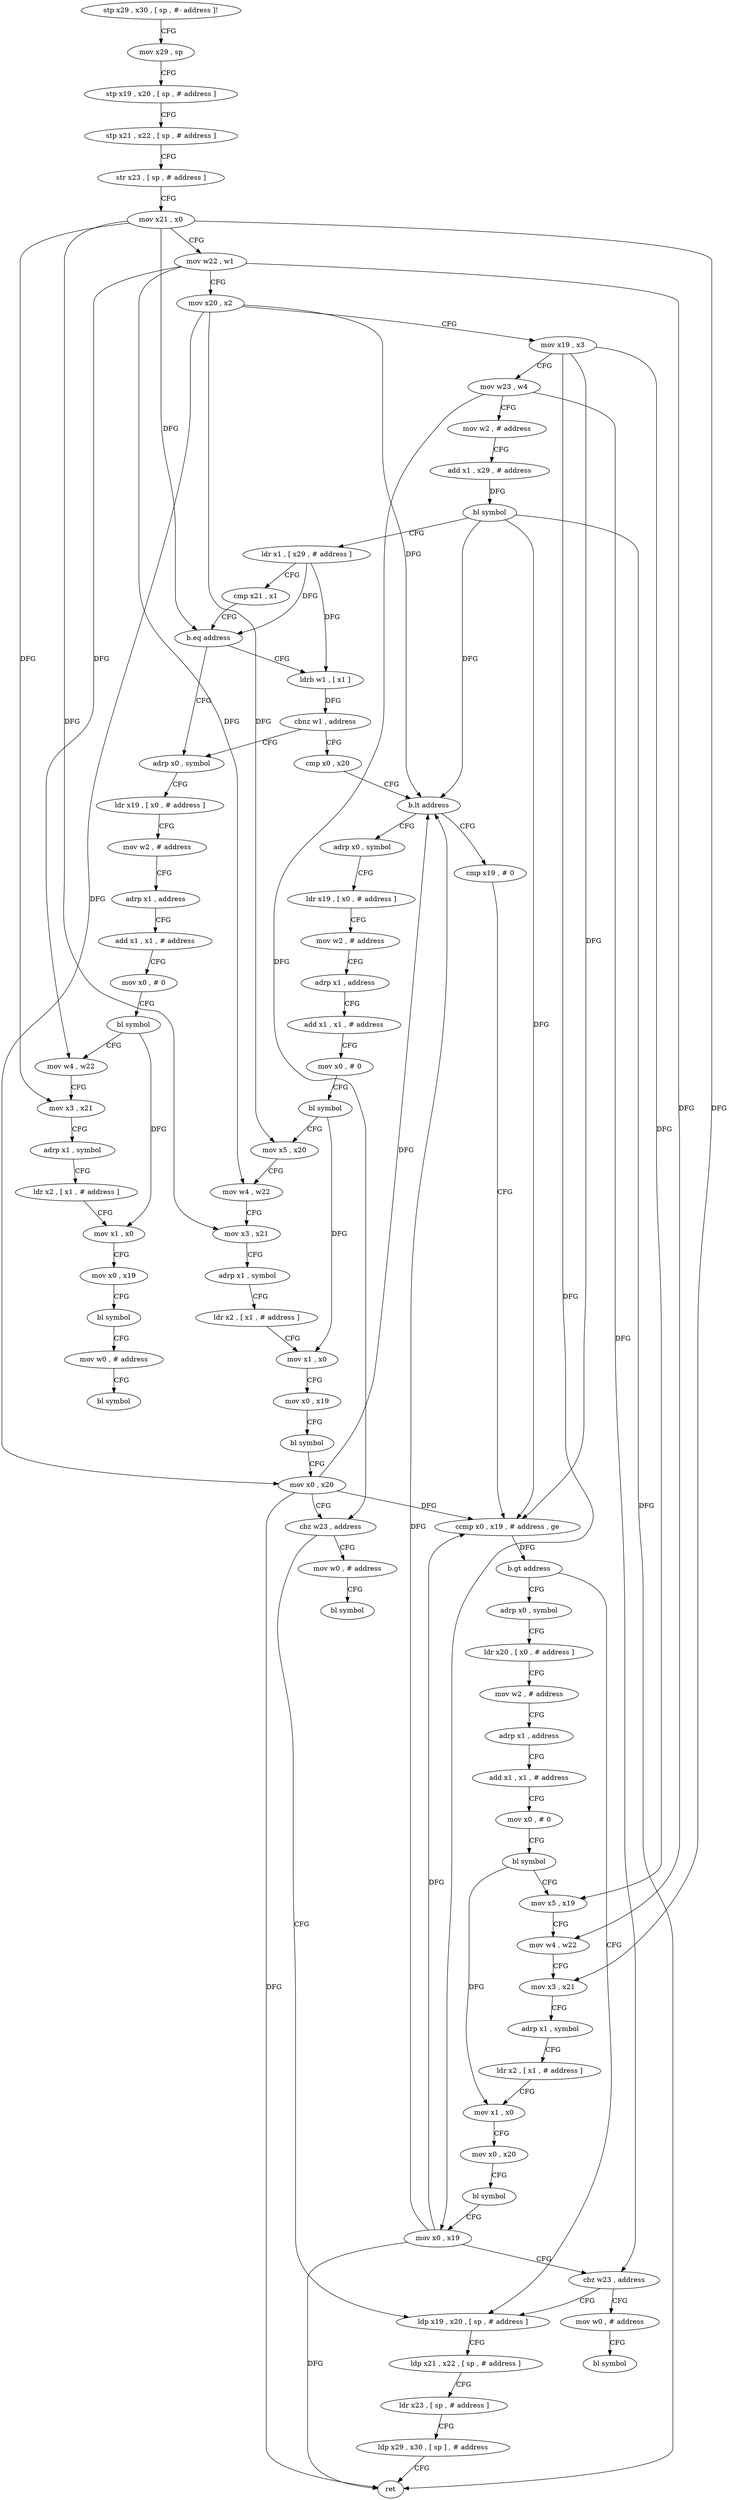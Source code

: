 digraph "func" {
"4206564" [label = "stp x29 , x30 , [ sp , #- address ]!" ]
"4206568" [label = "mov x29 , sp" ]
"4206572" [label = "stp x19 , x20 , [ sp , # address ]" ]
"4206576" [label = "stp x21 , x22 , [ sp , # address ]" ]
"4206580" [label = "str x23 , [ sp , # address ]" ]
"4206584" [label = "mov x21 , x0" ]
"4206588" [label = "mov w22 , w1" ]
"4206592" [label = "mov x20 , x2" ]
"4206596" [label = "mov x19 , x3" ]
"4206600" [label = "mov w23 , w4" ]
"4206604" [label = "mov w2 , # address" ]
"4206608" [label = "add x1 , x29 , # address" ]
"4206612" [label = "bl symbol" ]
"4206616" [label = "ldr x1 , [ x29 , # address ]" ]
"4206620" [label = "cmp x21 , x1" ]
"4206624" [label = "b.eq address" ]
"4206676" [label = "adrp x0 , symbol" ]
"4206628" [label = "ldrb w1 , [ x1 ]" ]
"4206680" [label = "ldr x19 , [ x0 , # address ]" ]
"4206684" [label = "mov w2 , # address" ]
"4206688" [label = "adrp x1 , address" ]
"4206692" [label = "add x1 , x1 , # address" ]
"4206696" [label = "mov x0 , # 0" ]
"4206700" [label = "bl symbol" ]
"4206704" [label = "mov w4 , w22" ]
"4206708" [label = "mov x3 , x21" ]
"4206712" [label = "adrp x1 , symbol" ]
"4206716" [label = "ldr x2 , [ x1 , # address ]" ]
"4206720" [label = "mov x1 , x0" ]
"4206724" [label = "mov x0 , x19" ]
"4206728" [label = "bl symbol" ]
"4206732" [label = "mov w0 , # address" ]
"4206736" [label = "bl symbol" ]
"4206632" [label = "cbnz w1 , address" ]
"4206636" [label = "cmp x0 , x20" ]
"4206640" [label = "b.lt address" ]
"4206740" [label = "adrp x0 , symbol" ]
"4206644" [label = "cmp x19 , # 0" ]
"4206744" [label = "ldr x19 , [ x0 , # address ]" ]
"4206748" [label = "mov w2 , # address" ]
"4206752" [label = "adrp x1 , address" ]
"4206756" [label = "add x1 , x1 , # address" ]
"4206760" [label = "mov x0 , # 0" ]
"4206764" [label = "bl symbol" ]
"4206768" [label = "mov x5 , x20" ]
"4206772" [label = "mov w4 , w22" ]
"4206776" [label = "mov x3 , x21" ]
"4206780" [label = "adrp x1 , symbol" ]
"4206784" [label = "ldr x2 , [ x1 , # address ]" ]
"4206788" [label = "mov x1 , x0" ]
"4206792" [label = "mov x0 , x19" ]
"4206796" [label = "bl symbol" ]
"4206800" [label = "mov x0 , x20" ]
"4206804" [label = "cbz w23 , address" ]
"4206656" [label = "ldp x19 , x20 , [ sp , # address ]" ]
"4206808" [label = "mov w0 , # address" ]
"4206648" [label = "ccmp x0 , x19 , # address , ge" ]
"4206652" [label = "b.gt address" ]
"4206816" [label = "adrp x0 , symbol" ]
"4206660" [label = "ldp x21 , x22 , [ sp , # address ]" ]
"4206664" [label = "ldr x23 , [ sp , # address ]" ]
"4206668" [label = "ldp x29 , x30 , [ sp ] , # address" ]
"4206672" [label = "ret" ]
"4206812" [label = "bl symbol" ]
"4206820" [label = "ldr x20 , [ x0 , # address ]" ]
"4206824" [label = "mov w2 , # address" ]
"4206828" [label = "adrp x1 , address" ]
"4206832" [label = "add x1 , x1 , # address" ]
"4206836" [label = "mov x0 , # 0" ]
"4206840" [label = "bl symbol" ]
"4206844" [label = "mov x5 , x19" ]
"4206848" [label = "mov w4 , w22" ]
"4206852" [label = "mov x3 , x21" ]
"4206856" [label = "adrp x1 , symbol" ]
"4206860" [label = "ldr x2 , [ x1 , # address ]" ]
"4206864" [label = "mov x1 , x0" ]
"4206868" [label = "mov x0 , x20" ]
"4206872" [label = "bl symbol" ]
"4206876" [label = "mov x0 , x19" ]
"4206880" [label = "cbz w23 , address" ]
"4206884" [label = "mov w0 , # address" ]
"4206888" [label = "bl symbol" ]
"4206564" -> "4206568" [ label = "CFG" ]
"4206568" -> "4206572" [ label = "CFG" ]
"4206572" -> "4206576" [ label = "CFG" ]
"4206576" -> "4206580" [ label = "CFG" ]
"4206580" -> "4206584" [ label = "CFG" ]
"4206584" -> "4206588" [ label = "CFG" ]
"4206584" -> "4206624" [ label = "DFG" ]
"4206584" -> "4206708" [ label = "DFG" ]
"4206584" -> "4206776" [ label = "DFG" ]
"4206584" -> "4206852" [ label = "DFG" ]
"4206588" -> "4206592" [ label = "CFG" ]
"4206588" -> "4206704" [ label = "DFG" ]
"4206588" -> "4206772" [ label = "DFG" ]
"4206588" -> "4206848" [ label = "DFG" ]
"4206592" -> "4206596" [ label = "CFG" ]
"4206592" -> "4206640" [ label = "DFG" ]
"4206592" -> "4206768" [ label = "DFG" ]
"4206592" -> "4206800" [ label = "DFG" ]
"4206596" -> "4206600" [ label = "CFG" ]
"4206596" -> "4206648" [ label = "DFG" ]
"4206596" -> "4206844" [ label = "DFG" ]
"4206596" -> "4206876" [ label = "DFG" ]
"4206600" -> "4206604" [ label = "CFG" ]
"4206600" -> "4206804" [ label = "DFG" ]
"4206600" -> "4206880" [ label = "DFG" ]
"4206604" -> "4206608" [ label = "CFG" ]
"4206608" -> "4206612" [ label = "DFG" ]
"4206612" -> "4206616" [ label = "CFG" ]
"4206612" -> "4206640" [ label = "DFG" ]
"4206612" -> "4206672" [ label = "DFG" ]
"4206612" -> "4206648" [ label = "DFG" ]
"4206616" -> "4206620" [ label = "CFG" ]
"4206616" -> "4206624" [ label = "DFG" ]
"4206616" -> "4206628" [ label = "DFG" ]
"4206620" -> "4206624" [ label = "CFG" ]
"4206624" -> "4206676" [ label = "CFG" ]
"4206624" -> "4206628" [ label = "CFG" ]
"4206676" -> "4206680" [ label = "CFG" ]
"4206628" -> "4206632" [ label = "DFG" ]
"4206680" -> "4206684" [ label = "CFG" ]
"4206684" -> "4206688" [ label = "CFG" ]
"4206688" -> "4206692" [ label = "CFG" ]
"4206692" -> "4206696" [ label = "CFG" ]
"4206696" -> "4206700" [ label = "CFG" ]
"4206700" -> "4206704" [ label = "CFG" ]
"4206700" -> "4206720" [ label = "DFG" ]
"4206704" -> "4206708" [ label = "CFG" ]
"4206708" -> "4206712" [ label = "CFG" ]
"4206712" -> "4206716" [ label = "CFG" ]
"4206716" -> "4206720" [ label = "CFG" ]
"4206720" -> "4206724" [ label = "CFG" ]
"4206724" -> "4206728" [ label = "CFG" ]
"4206728" -> "4206732" [ label = "CFG" ]
"4206732" -> "4206736" [ label = "CFG" ]
"4206632" -> "4206676" [ label = "CFG" ]
"4206632" -> "4206636" [ label = "CFG" ]
"4206636" -> "4206640" [ label = "CFG" ]
"4206640" -> "4206740" [ label = "CFG" ]
"4206640" -> "4206644" [ label = "CFG" ]
"4206740" -> "4206744" [ label = "CFG" ]
"4206644" -> "4206648" [ label = "CFG" ]
"4206744" -> "4206748" [ label = "CFG" ]
"4206748" -> "4206752" [ label = "CFG" ]
"4206752" -> "4206756" [ label = "CFG" ]
"4206756" -> "4206760" [ label = "CFG" ]
"4206760" -> "4206764" [ label = "CFG" ]
"4206764" -> "4206768" [ label = "CFG" ]
"4206764" -> "4206788" [ label = "DFG" ]
"4206768" -> "4206772" [ label = "CFG" ]
"4206772" -> "4206776" [ label = "CFG" ]
"4206776" -> "4206780" [ label = "CFG" ]
"4206780" -> "4206784" [ label = "CFG" ]
"4206784" -> "4206788" [ label = "CFG" ]
"4206788" -> "4206792" [ label = "CFG" ]
"4206792" -> "4206796" [ label = "CFG" ]
"4206796" -> "4206800" [ label = "CFG" ]
"4206800" -> "4206804" [ label = "CFG" ]
"4206800" -> "4206640" [ label = "DFG" ]
"4206800" -> "4206672" [ label = "DFG" ]
"4206800" -> "4206648" [ label = "DFG" ]
"4206804" -> "4206656" [ label = "CFG" ]
"4206804" -> "4206808" [ label = "CFG" ]
"4206656" -> "4206660" [ label = "CFG" ]
"4206808" -> "4206812" [ label = "CFG" ]
"4206648" -> "4206652" [ label = "DFG" ]
"4206652" -> "4206816" [ label = "CFG" ]
"4206652" -> "4206656" [ label = "CFG" ]
"4206816" -> "4206820" [ label = "CFG" ]
"4206660" -> "4206664" [ label = "CFG" ]
"4206664" -> "4206668" [ label = "CFG" ]
"4206668" -> "4206672" [ label = "CFG" ]
"4206820" -> "4206824" [ label = "CFG" ]
"4206824" -> "4206828" [ label = "CFG" ]
"4206828" -> "4206832" [ label = "CFG" ]
"4206832" -> "4206836" [ label = "CFG" ]
"4206836" -> "4206840" [ label = "CFG" ]
"4206840" -> "4206844" [ label = "CFG" ]
"4206840" -> "4206864" [ label = "DFG" ]
"4206844" -> "4206848" [ label = "CFG" ]
"4206848" -> "4206852" [ label = "CFG" ]
"4206852" -> "4206856" [ label = "CFG" ]
"4206856" -> "4206860" [ label = "CFG" ]
"4206860" -> "4206864" [ label = "CFG" ]
"4206864" -> "4206868" [ label = "CFG" ]
"4206868" -> "4206872" [ label = "CFG" ]
"4206872" -> "4206876" [ label = "CFG" ]
"4206876" -> "4206880" [ label = "CFG" ]
"4206876" -> "4206640" [ label = "DFG" ]
"4206876" -> "4206672" [ label = "DFG" ]
"4206876" -> "4206648" [ label = "DFG" ]
"4206880" -> "4206656" [ label = "CFG" ]
"4206880" -> "4206884" [ label = "CFG" ]
"4206884" -> "4206888" [ label = "CFG" ]
}

